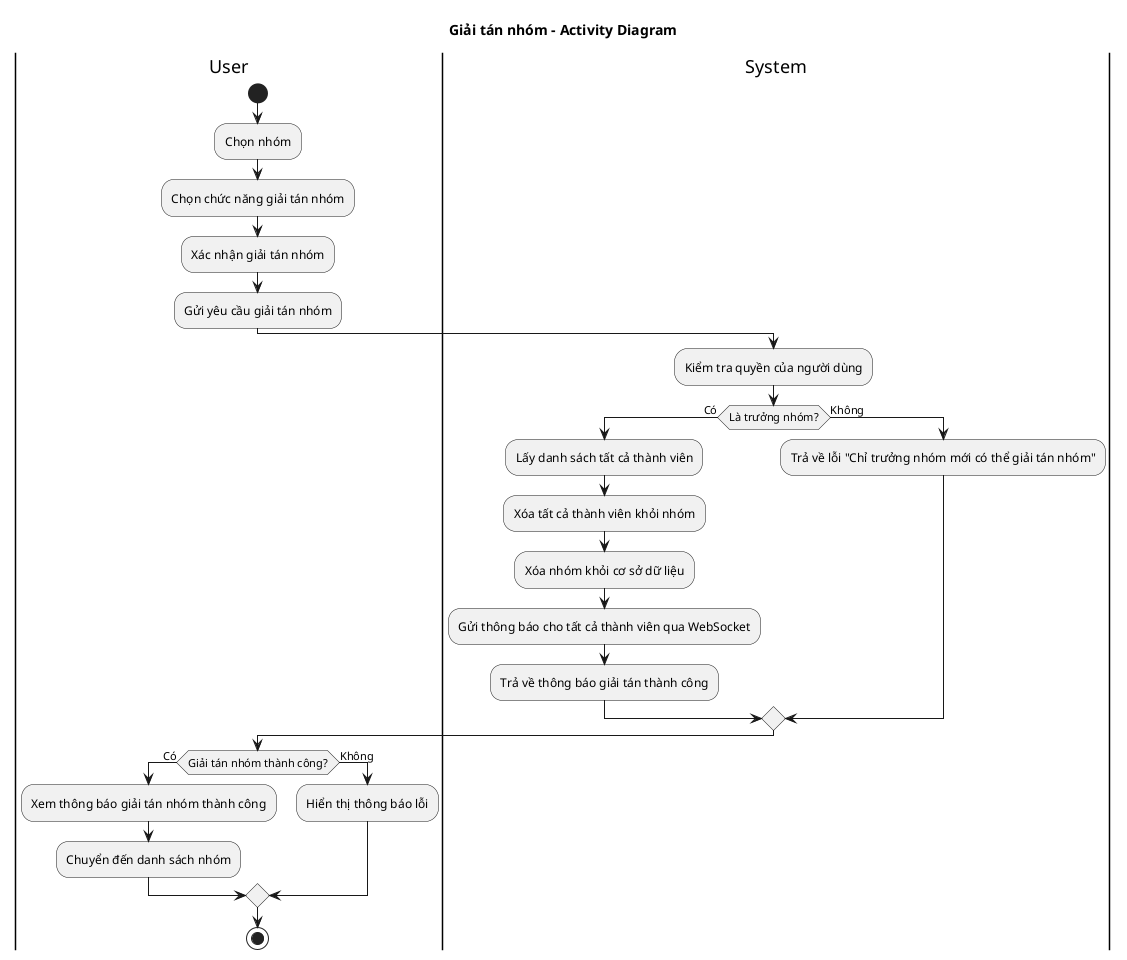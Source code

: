 @startuml Giải tán nhóm - Activity Diagram
title Giải tán nhóm - Activity Diagram

|User|
start
:Chọn nhóm;
:Chọn chức năng giải tán nhóm;
:Xác nhận giải tán nhóm;
:Gửi yêu cầu giải tán nhóm;

|System|
:Kiểm tra quyền của người dùng;

if (Là trưởng nhóm?) then (Có)
  :Lấy danh sách tất cả thành viên;
  :Xóa tất cả thành viên khỏi nhóm;
  :Xóa nhóm khỏi cơ sở dữ liệu;
  :Gửi thông báo cho tất cả thành viên qua WebSocket;
  :Trả về thông báo giải tán thành công;
else (Không)
  :Trả về lỗi "Chỉ trưởng nhóm mới có thể giải tán nhóm";
endif

|User|
if (Giải tán nhóm thành công?) then (Có)
  :Xem thông báo giải tán nhóm thành công;
  :Chuyển đến danh sách nhóm;
else (Không)
  :Hiển thị thông báo lỗi;
endif

stop
@enduml
